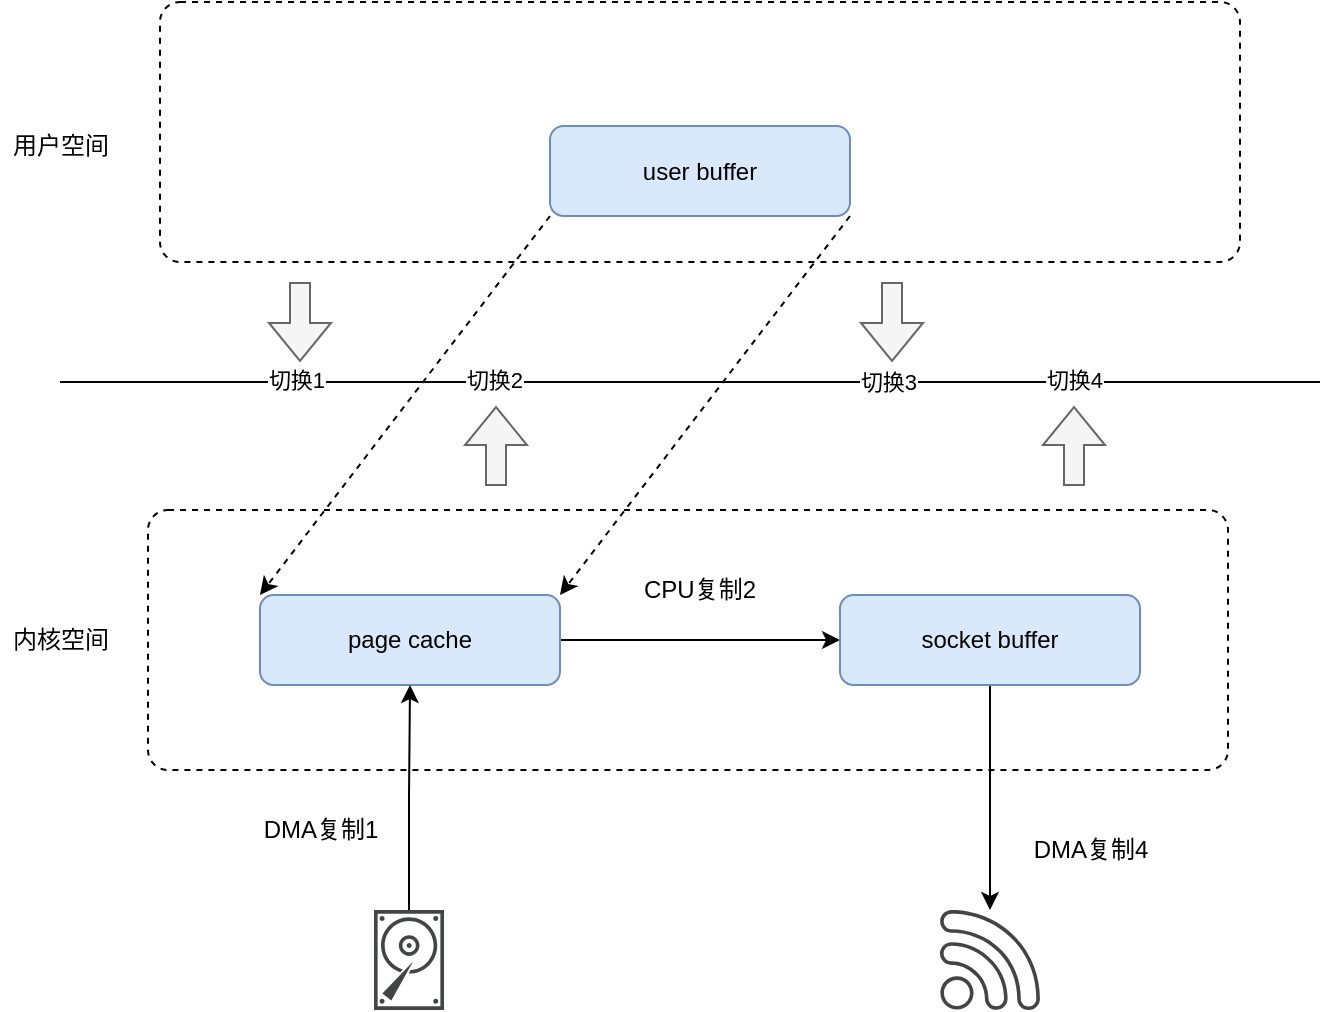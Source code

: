 <mxfile version="15.8.3" type="github">
  <diagram id="C8bcCmeBGrNI1R2GCJvH" name="Page-1">
    <mxGraphModel dx="1426" dy="771" grid="1" gridSize="10" guides="1" tooltips="1" connect="1" arrows="1" fold="1" page="1" pageScale="1" pageWidth="827" pageHeight="1169" math="0" shadow="0">
      <root>
        <mxCell id="0" />
        <mxCell id="1" parent="0" />
        <mxCell id="OcVvFfoguZnq5OLfiX84-1" value="" style="html=1;align=center;verticalAlign=top;rounded=1;absoluteArcSize=1;arcSize=20;dashed=1;" parent="1" vertex="1">
          <mxGeometry x="150" y="510" width="540" height="130" as="geometry" />
        </mxCell>
        <mxCell id="OcVvFfoguZnq5OLfiX84-2" value="" style="html=1;align=center;verticalAlign=top;rounded=1;absoluteArcSize=1;arcSize=20;dashed=1;" parent="1" vertex="1">
          <mxGeometry x="144" y="764" width="540" height="130" as="geometry" />
        </mxCell>
        <mxCell id="OcVvFfoguZnq5OLfiX84-3" value="" style="endArrow=none;html=1;rounded=0;" parent="1" edge="1">
          <mxGeometry width="50" height="50" relative="1" as="geometry">
            <mxPoint x="100" y="700" as="sourcePoint" />
            <mxPoint x="730" y="700" as="targetPoint" />
          </mxGeometry>
        </mxCell>
        <mxCell id="OcVvFfoguZnq5OLfiX84-4" value="切换1" style="edgeLabel;html=1;align=center;verticalAlign=middle;resizable=0;points=[];fontColor=#000000;" parent="OcVvFfoguZnq5OLfiX84-3" vertex="1" connectable="0">
          <mxGeometry x="-0.625" y="1" relative="1" as="geometry">
            <mxPoint as="offset" />
          </mxGeometry>
        </mxCell>
        <mxCell id="OcVvFfoguZnq5OLfiX84-5" value="切换2" style="edgeLabel;html=1;align=center;verticalAlign=middle;resizable=0;points=[];fontColor=#000000;" parent="OcVvFfoguZnq5OLfiX84-3" vertex="1" connectable="0">
          <mxGeometry x="-0.311" y="1" relative="1" as="geometry">
            <mxPoint as="offset" />
          </mxGeometry>
        </mxCell>
        <mxCell id="OcVvFfoguZnq5OLfiX84-6" value="切换3" style="edgeLabel;html=1;align=center;verticalAlign=middle;resizable=0;points=[];fontColor=#000000;" parent="OcVvFfoguZnq5OLfiX84-3" vertex="1" connectable="0">
          <mxGeometry x="0.314" relative="1" as="geometry">
            <mxPoint as="offset" />
          </mxGeometry>
        </mxCell>
        <mxCell id="OcVvFfoguZnq5OLfiX84-7" value="切换4" style="edgeLabel;html=1;align=center;verticalAlign=middle;resizable=0;points=[];fontColor=#000000;" parent="OcVvFfoguZnq5OLfiX84-3" vertex="1" connectable="0">
          <mxGeometry x="0.61" y="1" relative="1" as="geometry">
            <mxPoint as="offset" />
          </mxGeometry>
        </mxCell>
        <mxCell id="OcVvFfoguZnq5OLfiX84-8" value="用户空间" style="text;html=1;align=center;verticalAlign=middle;resizable=0;points=[];autosize=1;strokeColor=none;fillColor=none;" parent="1" vertex="1">
          <mxGeometry x="70" y="572" width="60" height="20" as="geometry" />
        </mxCell>
        <mxCell id="OcVvFfoguZnq5OLfiX84-9" value="内核空间" style="text;html=1;align=center;verticalAlign=middle;resizable=0;points=[];autosize=1;strokeColor=none;fillColor=none;" parent="1" vertex="1">
          <mxGeometry x="70" y="819" width="60" height="20" as="geometry" />
        </mxCell>
        <mxCell id="PaZnktNb33tD9afJUmUd-1" style="rounded=0;orthogonalLoop=1;jettySize=auto;html=1;exitX=0;exitY=1;exitDx=0;exitDy=0;entryX=0;entryY=0;entryDx=0;entryDy=0;dashed=1;" edge="1" parent="1" source="OcVvFfoguZnq5OLfiX84-11" target="OcVvFfoguZnq5OLfiX84-13">
          <mxGeometry relative="1" as="geometry" />
        </mxCell>
        <mxCell id="PaZnktNb33tD9afJUmUd-4" style="edgeStyle=none;rounded=0;orthogonalLoop=1;jettySize=auto;html=1;exitX=1;exitY=1;exitDx=0;exitDy=0;entryX=1;entryY=0;entryDx=0;entryDy=0;dashed=1;" edge="1" parent="1" source="OcVvFfoguZnq5OLfiX84-11" target="OcVvFfoguZnq5OLfiX84-13">
          <mxGeometry relative="1" as="geometry" />
        </mxCell>
        <mxCell id="OcVvFfoguZnq5OLfiX84-11" value="user buffer" style="rounded=1;whiteSpace=wrap;html=1;fillColor=#dae8fc;strokeColor=#6c8ebf;" parent="1" vertex="1">
          <mxGeometry x="345" y="572" width="150" height="45" as="geometry" />
        </mxCell>
        <mxCell id="OcVvFfoguZnq5OLfiX84-27" style="edgeStyle=orthogonalEdgeStyle;rounded=0;orthogonalLoop=1;jettySize=auto;html=1;exitX=1;exitY=0.5;exitDx=0;exitDy=0;" parent="1" source="OcVvFfoguZnq5OLfiX84-13" target="OcVvFfoguZnq5OLfiX84-15" edge="1">
          <mxGeometry relative="1" as="geometry" />
        </mxCell>
        <mxCell id="OcVvFfoguZnq5OLfiX84-13" value="page cache" style="rounded=1;whiteSpace=wrap;html=1;fillColor=#dae8fc;strokeColor=#6c8ebf;" parent="1" vertex="1">
          <mxGeometry x="200" y="806.5" width="150" height="45" as="geometry" />
        </mxCell>
        <mxCell id="OcVvFfoguZnq5OLfiX84-14" value="" style="edgeStyle=orthogonalEdgeStyle;rounded=0;orthogonalLoop=1;jettySize=auto;html=1;" parent="1" source="OcVvFfoguZnq5OLfiX84-15" target="OcVvFfoguZnq5OLfiX84-16" edge="1">
          <mxGeometry relative="1" as="geometry" />
        </mxCell>
        <mxCell id="OcVvFfoguZnq5OLfiX84-15" value="&lt;span&gt;socket buffer&lt;/span&gt;" style="rounded=1;whiteSpace=wrap;html=1;fillColor=#dae8fc;strokeColor=#6c8ebf;" parent="1" vertex="1">
          <mxGeometry x="490" y="806.5" width="150" height="45" as="geometry" />
        </mxCell>
        <mxCell id="OcVvFfoguZnq5OLfiX84-16" value="" style="sketch=0;pointerEvents=1;shadow=0;dashed=0;html=1;strokeColor=none;fillColor=#434445;aspect=fixed;labelPosition=center;verticalLabelPosition=bottom;verticalAlign=top;align=center;outlineConnect=0;shape=mxgraph.vvd.wi_fi;" parent="1" vertex="1">
          <mxGeometry x="540" y="964" width="50" height="50" as="geometry" />
        </mxCell>
        <mxCell id="OcVvFfoguZnq5OLfiX84-17" value="" style="edgeStyle=orthogonalEdgeStyle;rounded=0;orthogonalLoop=1;jettySize=auto;html=1;" parent="1" source="OcVvFfoguZnq5OLfiX84-18" target="OcVvFfoguZnq5OLfiX84-13" edge="1">
          <mxGeometry relative="1" as="geometry" />
        </mxCell>
        <mxCell id="OcVvFfoguZnq5OLfiX84-18" value="" style="sketch=0;pointerEvents=1;shadow=0;dashed=0;html=1;strokeColor=none;fillColor=#434445;aspect=fixed;labelPosition=center;verticalLabelPosition=bottom;verticalAlign=top;align=center;outlineConnect=0;shape=mxgraph.vvd.disk;" parent="1" vertex="1">
          <mxGeometry x="257" y="964" width="35" height="50" as="geometry" />
        </mxCell>
        <mxCell id="OcVvFfoguZnq5OLfiX84-19" value="DMA复制1" style="text;html=1;align=center;verticalAlign=middle;resizable=0;points=[];autosize=1;strokeColor=none;fillColor=none;" parent="1" vertex="1">
          <mxGeometry x="195" y="914" width="70" height="20" as="geometry" />
        </mxCell>
        <mxCell id="OcVvFfoguZnq5OLfiX84-22" value="DMA复制4" style="text;html=1;align=center;verticalAlign=middle;resizable=0;points=[];autosize=1;strokeColor=none;fillColor=none;" parent="1" vertex="1">
          <mxGeometry x="580" y="924" width="70" height="20" as="geometry" />
        </mxCell>
        <mxCell id="OcVvFfoguZnq5OLfiX84-23" value="" style="shape=flexArrow;endArrow=classic;html=1;rounded=0;fontColor=#000000;fillColor=#f5f5f5;strokeColor=#666666;" parent="1" edge="1">
          <mxGeometry width="50" height="50" relative="1" as="geometry">
            <mxPoint x="220" y="650" as="sourcePoint" />
            <mxPoint x="220" y="690" as="targetPoint" />
          </mxGeometry>
        </mxCell>
        <mxCell id="OcVvFfoguZnq5OLfiX84-24" value="" style="shape=flexArrow;endArrow=classic;html=1;rounded=0;fontColor=#000000;fillColor=#f5f5f5;strokeColor=#666666;" parent="1" edge="1">
          <mxGeometry width="50" height="50" relative="1" as="geometry">
            <mxPoint x="516" y="650" as="sourcePoint" />
            <mxPoint x="516" y="690" as="targetPoint" />
          </mxGeometry>
        </mxCell>
        <mxCell id="OcVvFfoguZnq5OLfiX84-25" value="" style="shape=flexArrow;endArrow=classic;html=1;rounded=0;fontColor=#000000;fillColor=#f5f5f5;strokeColor=#666666;" parent="1" edge="1">
          <mxGeometry width="50" height="50" relative="1" as="geometry">
            <mxPoint x="318" y="752" as="sourcePoint" />
            <mxPoint x="318" y="712" as="targetPoint" />
          </mxGeometry>
        </mxCell>
        <mxCell id="OcVvFfoguZnq5OLfiX84-26" value="" style="shape=flexArrow;endArrow=classic;html=1;rounded=0;fontColor=#000000;fillColor=#f5f5f5;strokeColor=#666666;" parent="1" edge="1">
          <mxGeometry width="50" height="50" relative="1" as="geometry">
            <mxPoint x="607" y="752" as="sourcePoint" />
            <mxPoint x="607" y="712" as="targetPoint" />
          </mxGeometry>
        </mxCell>
        <mxCell id="OcVvFfoguZnq5OLfiX84-28" value="CPU复制2" style="text;html=1;strokeColor=none;fillColor=none;align=center;verticalAlign=middle;whiteSpace=wrap;rounded=0;" parent="1" vertex="1">
          <mxGeometry x="390" y="789" width="60" height="30" as="geometry" />
        </mxCell>
      </root>
    </mxGraphModel>
  </diagram>
</mxfile>
